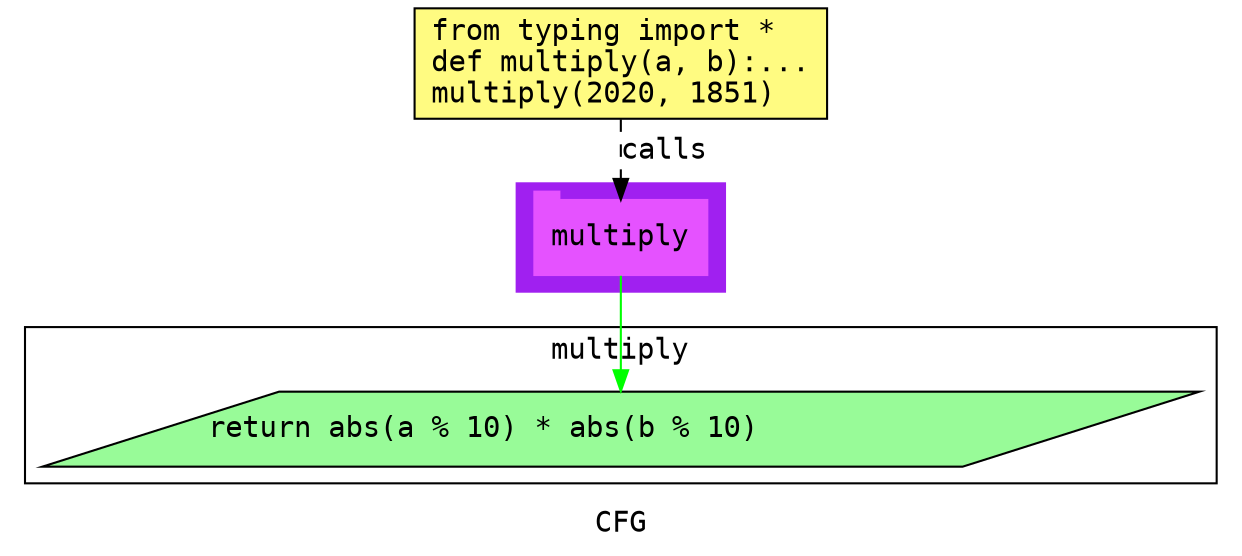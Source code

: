 digraph cluster198CFG {
	graph [bb="0,0,568,259",
		compound=True,
		fontname="DejaVu Sans Mono",
		label=CFG,
		lheight=0.21,
		lp="284,11.5",
		lwidth=0.35,
		pack=False,
		rankdir=TB,
		ranksep=0.02
	];
	node [fontname="DejaVu Sans Mono",
		label="\N"
	];
	edge [fontname="DejaVu Sans Mono"];
	subgraph cluster_1 {
		graph [bb="234,123,334,175",
			color=purple,
			compound=true,
			fontname="DejaVu Sans Mono",
			label="",
			rankdir=TB,
			ranksep=0.02,
			shape=tab,
			style=filled
		];
		node [fontname="DejaVu Sans Mono"];
		edge [fontname="DejaVu Sans Mono"];
		6	[color="#E552FF",
			height=0.5,
			label=multiply,
			linenum="[7]",
			pos="284,149",
			shape=tab,
			style=filled,
			width=1.1528];
	}
	subgraph cluster0multiply {
		graph [bb="8,31,560,106",
			compound=True,
			fontname="DejaVu Sans Mono",
			label=multiply,
			lheight=0.21,
			lp="284,94.5",
			lwidth=0.93,
			pack=False,
			rankdir=TB,
			ranksep=0.02
		];
		node [fontname="DejaVu Sans Mono"];
		edge [fontname="DejaVu Sans Mono"];
		3	[fillcolor="#98fb98",
			height=0.5,
			label="return abs(a % 10) * abs(b % 10)\l",
			linenum="[5]",
			pos="284,57",
			shape=parallelogram,
			style="filled,solid",
			width=7.4382];
	}
	1	[fillcolor="#FFFB81",
		height=0.73611,
		label="from typing import *\ldef multiply(a, b):...\lmultiply(2020, 1851)\l",
		linenum="[1]",
		pos="284,232.5",
		shape=rectangle,
		style="filled,solid",
		width=2.75];
	1 -> 6	[label=calls,
		lp="305,190.5",
		pos="e,284,167.13 284,205.71 284,196.66 284,186.47 284,177.3",
		style=dashed];
	6 -> 3	[color=green,
		pos="e,284,75.3 284,130.65 284,117.82 284,100.11 284,85.381"];
}
